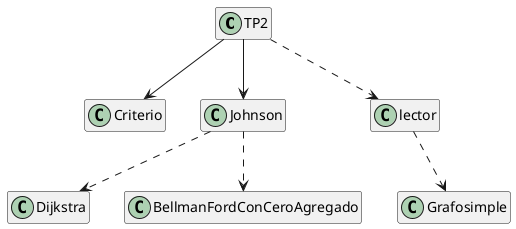 @startuml DCgeneral
hide empty members

class TP2 {}
class Criterio {}
class Johnson {}
class lector{}

TP2 ..> lector
lector ..> Grafosimple
TP2 --> Criterio
TP2 --> Johnson

Johnson ..> Dijkstra
Johnson ..> BellmanFordConCeroAgregado

@enduml